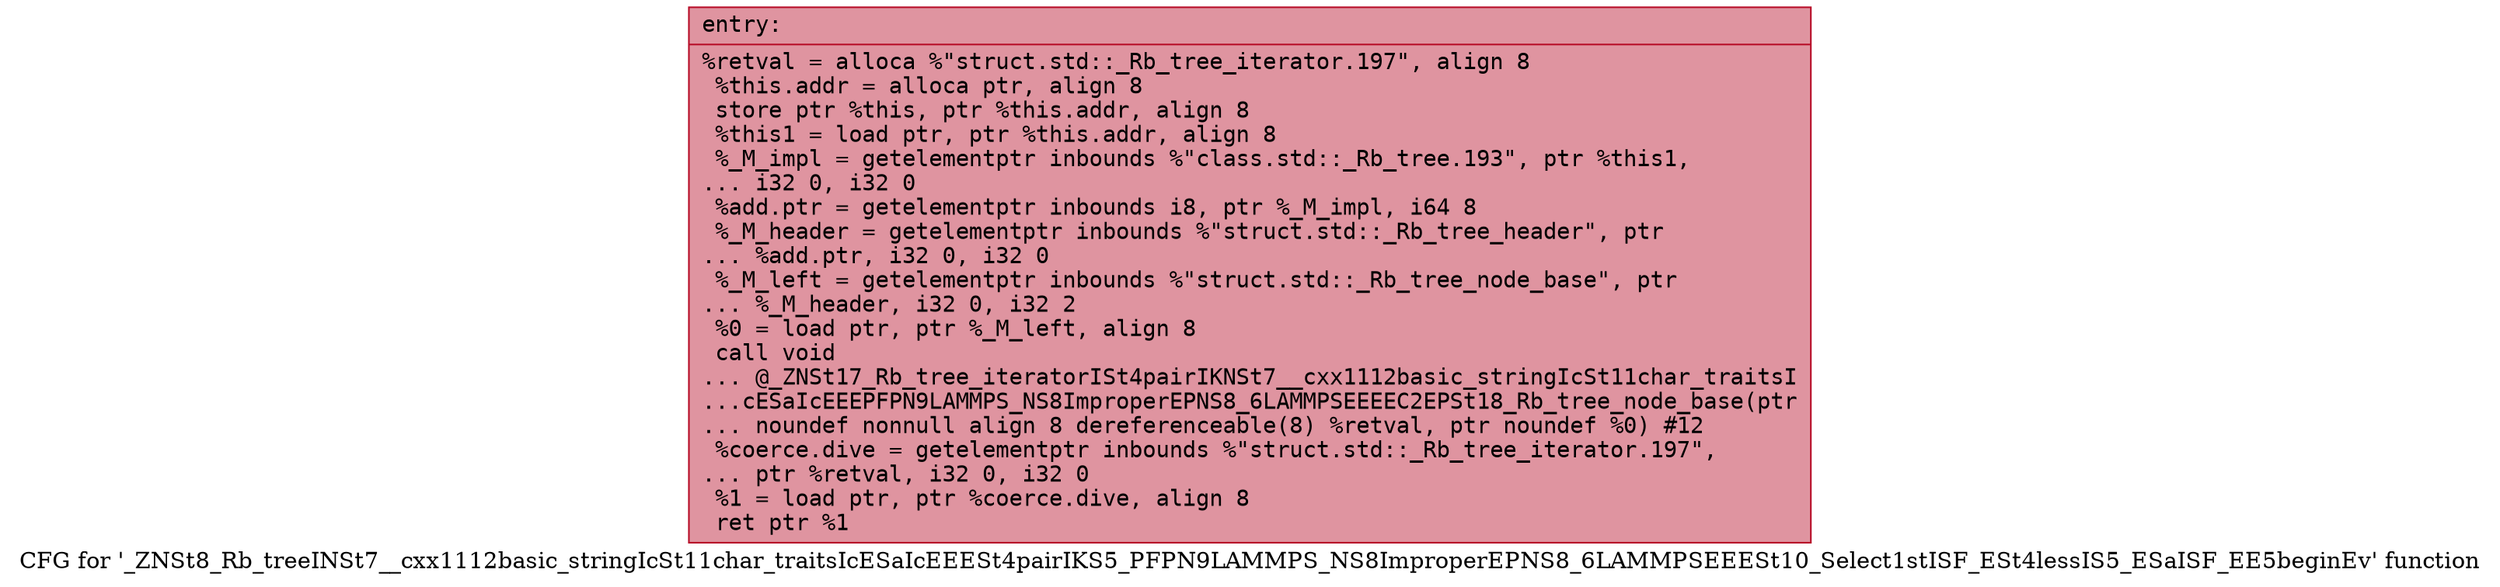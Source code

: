 digraph "CFG for '_ZNSt8_Rb_treeINSt7__cxx1112basic_stringIcSt11char_traitsIcESaIcEEESt4pairIKS5_PFPN9LAMMPS_NS8ImproperEPNS8_6LAMMPSEEESt10_Select1stISF_ESt4lessIS5_ESaISF_EE5beginEv' function" {
	label="CFG for '_ZNSt8_Rb_treeINSt7__cxx1112basic_stringIcSt11char_traitsIcESaIcEEESt4pairIKS5_PFPN9LAMMPS_NS8ImproperEPNS8_6LAMMPSEEESt10_Select1stISF_ESt4lessIS5_ESaISF_EE5beginEv' function";

	Node0x562846af72f0 [shape=record,color="#b70d28ff", style=filled, fillcolor="#b70d2870" fontname="Courier",label="{entry:\l|  %retval = alloca %\"struct.std::_Rb_tree_iterator.197\", align 8\l  %this.addr = alloca ptr, align 8\l  store ptr %this, ptr %this.addr, align 8\l  %this1 = load ptr, ptr %this.addr, align 8\l  %_M_impl = getelementptr inbounds %\"class.std::_Rb_tree.193\", ptr %this1,\l... i32 0, i32 0\l  %add.ptr = getelementptr inbounds i8, ptr %_M_impl, i64 8\l  %_M_header = getelementptr inbounds %\"struct.std::_Rb_tree_header\", ptr\l... %add.ptr, i32 0, i32 0\l  %_M_left = getelementptr inbounds %\"struct.std::_Rb_tree_node_base\", ptr\l... %_M_header, i32 0, i32 2\l  %0 = load ptr, ptr %_M_left, align 8\l  call void\l... @_ZNSt17_Rb_tree_iteratorISt4pairIKNSt7__cxx1112basic_stringIcSt11char_traitsI\l...cESaIcEEEPFPN9LAMMPS_NS8ImproperEPNS8_6LAMMPSEEEEC2EPSt18_Rb_tree_node_base(ptr\l... noundef nonnull align 8 dereferenceable(8) %retval, ptr noundef %0) #12\l  %coerce.dive = getelementptr inbounds %\"struct.std::_Rb_tree_iterator.197\",\l... ptr %retval, i32 0, i32 0\l  %1 = load ptr, ptr %coerce.dive, align 8\l  ret ptr %1\l}"];
}
